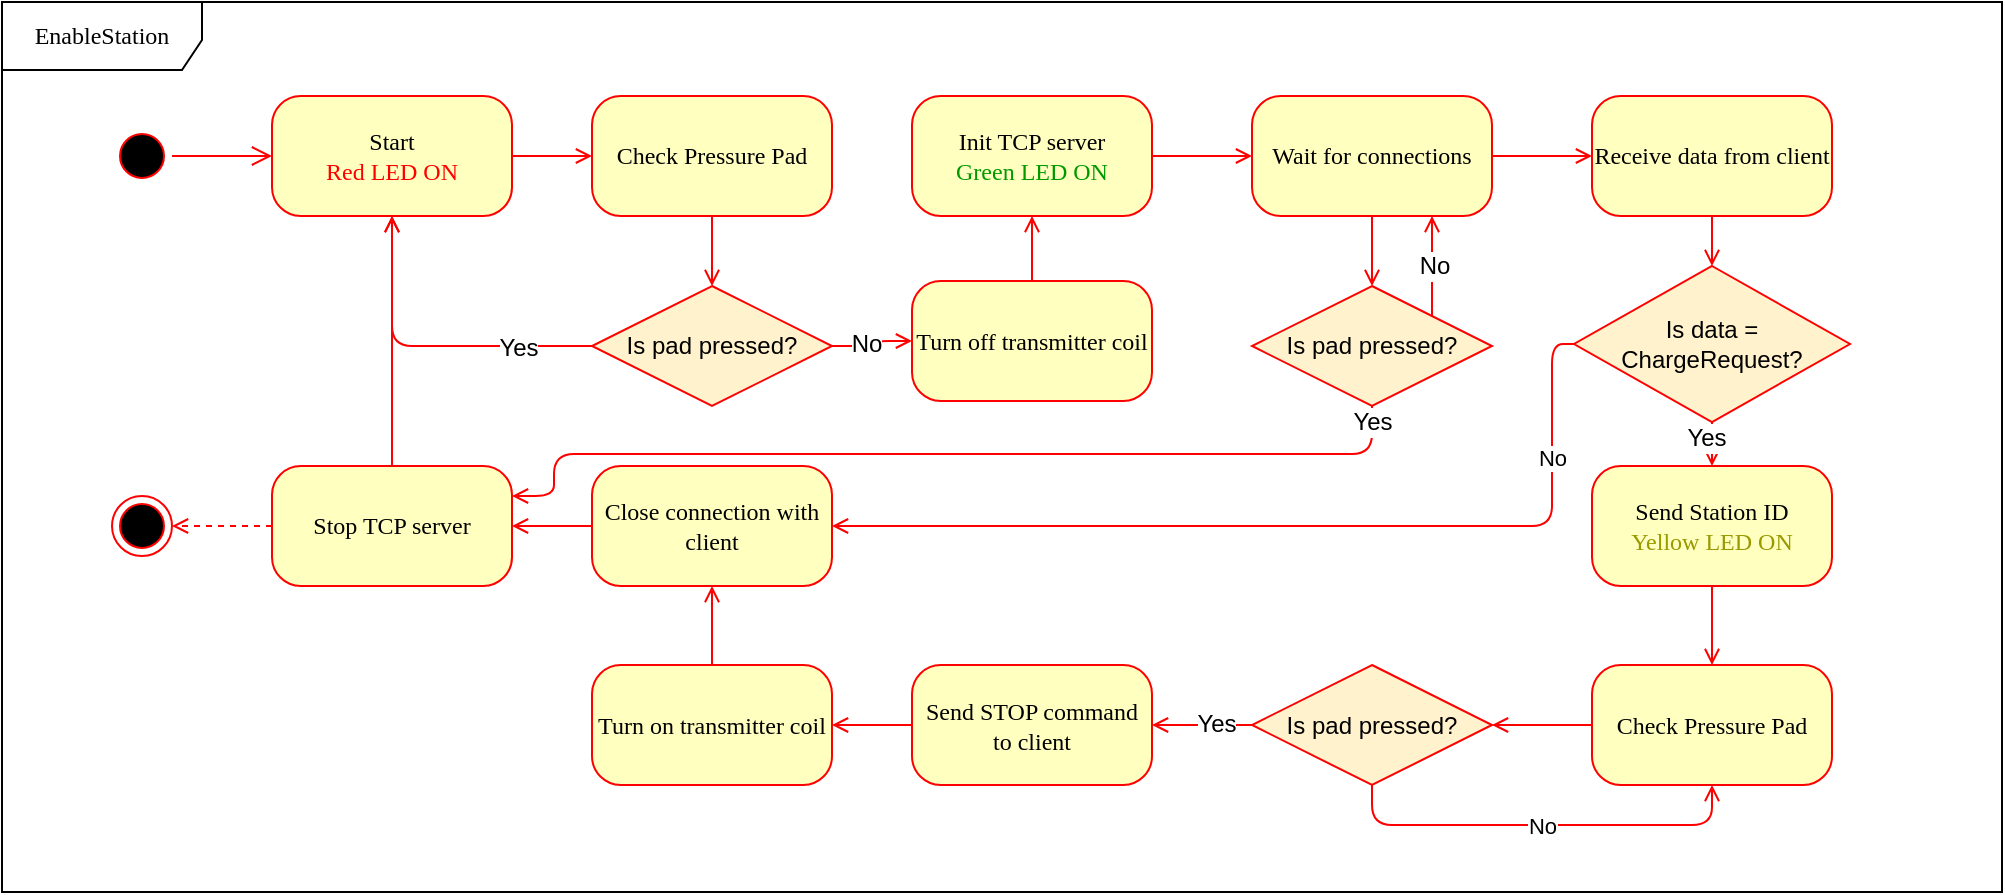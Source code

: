 <mxfile version="10.7.1" type="device"><diagram name="Page-1" id="58cdce13-f638-feb5-8d6f-7d28b1aa9fa0"><mxGraphModel dx="1010" dy="550" grid="0" gridSize="10" guides="1" tooltips="1" connect="1" arrows="1" fold="1" page="1" pageScale="1" pageWidth="1100" pageHeight="850" background="#ffffff" math="0" shadow="0"><root><mxCell id="0"/><mxCell id="1" parent="0"/><mxCell id="2a3bc250acf0617d-8" value="EnableStation" style="shape=umlFrame;whiteSpace=wrap;html=1;rounded=1;shadow=0;comic=0;labelBackgroundColor=none;strokeColor=#000000;strokeWidth=1;fillColor=#ffffff;fontFamily=Verdana;fontSize=12;fontColor=#000000;align=center;width=100;height=34;" parent="1" vertex="1"><mxGeometry x="40" y="35" width="1000" height="445" as="geometry"/></mxCell><mxCell id="382b91b5511bd0f7-1" value="" style="ellipse;html=1;shape=startState;fillColor=#000000;strokeColor=#ff0000;rounded=1;shadow=0;comic=0;labelBackgroundColor=none;fontFamily=Verdana;fontSize=12;fontColor=#000000;align=center;direction=south;" parent="1" vertex="1"><mxGeometry x="95" y="97" width="30" height="30" as="geometry"/></mxCell><mxCell id="RZ-3GqNII8ic13VyVa9a-15" style="edgeStyle=orthogonalEdgeStyle;rounded=0;orthogonalLoop=1;jettySize=auto;html=1;exitX=1;exitY=0.5;exitDx=0;exitDy=0;strokeColor=#FF0000;endArrow=open;endFill=0;" edge="1" parent="1" source="382b91b5511bd0f7-6" target="382b91b5511bd0f7-7"><mxGeometry relative="1" as="geometry"/></mxCell><mxCell id="382b91b5511bd0f7-6" value="Start&lt;br&gt;&lt;font color=&quot;#ff0000&quot;&gt;Red LED ON&lt;/font&gt;&lt;br&gt;" style="rounded=1;whiteSpace=wrap;html=1;arcSize=24;fillColor=#ffffc0;strokeColor=#ff0000;shadow=0;comic=0;labelBackgroundColor=none;fontFamily=Verdana;fontSize=12;fontColor=#000000;align=center;" parent="1" vertex="1"><mxGeometry x="175" y="82" width="120" height="60" as="geometry"/></mxCell><mxCell id="382b91b5511bd0f7-7" value="Check Pressure Pad" style="rounded=1;whiteSpace=wrap;html=1;arcSize=24;fillColor=#ffffc0;strokeColor=#ff0000;shadow=0;comic=0;labelBackgroundColor=none;fontFamily=Verdana;fontSize=12;fontColor=#000000;align=center;" parent="1" vertex="1"><mxGeometry x="335" y="82" width="120" height="60" as="geometry"/></mxCell><mxCell id="RZ-3GqNII8ic13VyVa9a-17" style="edgeStyle=orthogonalEdgeStyle;rounded=0;orthogonalLoop=1;jettySize=auto;html=1;exitX=0.5;exitY=1;exitDx=0;exitDy=0;endArrow=open;endFill=0;strokeColor=#FF0000;" edge="1" parent="1" source="382b91b5511bd0f7-7" target="RZ-3GqNII8ic13VyVa9a-11"><mxGeometry relative="1" as="geometry"/></mxCell><mxCell id="2a3bc250acf0617d-9" style="edgeStyle=orthogonalEdgeStyle;html=1;labelBackgroundColor=none;endArrow=open;endSize=8;strokeColor=#ff0000;fontFamily=Verdana;fontSize=12;align=left;" parent="1" source="382b91b5511bd0f7-1" target="382b91b5511bd0f7-6" edge="1"><mxGeometry relative="1" as="geometry"/></mxCell><mxCell id="RZ-3GqNII8ic13VyVa9a-18" style="edgeStyle=orthogonalEdgeStyle;rounded=1;orthogonalLoop=1;jettySize=auto;html=1;exitX=0;exitY=0.5;exitDx=0;exitDy=0;endArrow=open;endFill=0;strokeColor=#FF0000;entryX=0.5;entryY=1;entryDx=0;entryDy=0;" edge="1" parent="1" source="RZ-3GqNII8ic13VyVa9a-11" target="382b91b5511bd0f7-6"><mxGeometry relative="1" as="geometry"/></mxCell><mxCell id="RZ-3GqNII8ic13VyVa9a-19" value="Yes" style="text;html=1;resizable=0;points=[];align=center;verticalAlign=middle;labelBackgroundColor=#ffffff;" vertex="1" connectable="0" parent="RZ-3GqNII8ic13VyVa9a-18"><mxGeometry x="-0.544" y="1" relative="1" as="geometry"><mxPoint as="offset"/></mxGeometry></mxCell><mxCell id="RZ-3GqNII8ic13VyVa9a-21" style="edgeStyle=orthogonalEdgeStyle;rounded=1;orthogonalLoop=1;jettySize=auto;html=1;exitX=1;exitY=0.5;exitDx=0;exitDy=0;endArrow=open;endFill=0;strokeColor=#FF0000;entryX=0;entryY=0.5;entryDx=0;entryDy=0;" edge="1" parent="1" source="RZ-3GqNII8ic13VyVa9a-11" target="RZ-3GqNII8ic13VyVa9a-114"><mxGeometry relative="1" as="geometry"/></mxCell><mxCell id="RZ-3GqNII8ic13VyVa9a-22" value="No" style="text;html=1;resizable=0;points=[];align=center;verticalAlign=middle;labelBackgroundColor=#ffffff;" vertex="1" connectable="0" parent="RZ-3GqNII8ic13VyVa9a-21"><mxGeometry x="-0.221" y="1" relative="1" as="geometry"><mxPoint as="offset"/></mxGeometry></mxCell><mxCell id="RZ-3GqNII8ic13VyVa9a-11" value="Is pad pressed?" style="rhombus;whiteSpace=wrap;html=1;fillColor=#FFF2CC;strokeColor=#FF0000;" vertex="1" parent="1"><mxGeometry x="335" y="177" width="120" height="60" as="geometry"/></mxCell><mxCell id="RZ-3GqNII8ic13VyVa9a-25" style="edgeStyle=orthogonalEdgeStyle;rounded=0;orthogonalLoop=1;jettySize=auto;html=1;exitX=1;exitY=0.5;exitDx=0;exitDy=0;endArrow=open;endFill=0;strokeColor=#FF0000;" edge="1" parent="1" source="RZ-3GqNII8ic13VyVa9a-20" target="RZ-3GqNII8ic13VyVa9a-23"><mxGeometry relative="1" as="geometry"/></mxCell><mxCell id="RZ-3GqNII8ic13VyVa9a-20" value="Init TCP server&lt;br&gt;&lt;font color=&quot;#009900&quot;&gt;Green LED ON&lt;/font&gt;&lt;br&gt;" style="rounded=1;whiteSpace=wrap;html=1;arcSize=24;fillColor=#ffffc0;strokeColor=#ff0000;shadow=0;comic=0;labelBackgroundColor=none;fontFamily=Verdana;fontSize=12;fontColor=#000000;align=center;" vertex="1" parent="1"><mxGeometry x="495" y="82" width="120" height="60" as="geometry"/></mxCell><mxCell id="RZ-3GqNII8ic13VyVa9a-87" style="edgeStyle=orthogonalEdgeStyle;rounded=1;orthogonalLoop=1;jettySize=auto;html=1;exitX=1;exitY=0.5;exitDx=0;exitDy=0;endArrow=open;endFill=0;strokeColor=#FF0000;" edge="1" parent="1" source="RZ-3GqNII8ic13VyVa9a-23" target="RZ-3GqNII8ic13VyVa9a-86"><mxGeometry relative="1" as="geometry"/></mxCell><mxCell id="RZ-3GqNII8ic13VyVa9a-93" style="edgeStyle=orthogonalEdgeStyle;rounded=1;orthogonalLoop=1;jettySize=auto;html=1;exitX=0.5;exitY=1;exitDx=0;exitDy=0;entryX=0.5;entryY=0;entryDx=0;entryDy=0;endArrow=open;endFill=0;strokeColor=#FF0000;" edge="1" parent="1" source="RZ-3GqNII8ic13VyVa9a-23" target="RZ-3GqNII8ic13VyVa9a-92"><mxGeometry relative="1" as="geometry"/></mxCell><mxCell id="RZ-3GqNII8ic13VyVa9a-23" value="Wait for connections" style="rounded=1;whiteSpace=wrap;html=1;arcSize=24;fillColor=#ffffc0;strokeColor=#ff0000;shadow=0;comic=0;labelBackgroundColor=none;fontFamily=Verdana;fontSize=12;fontColor=#000000;align=center;" vertex="1" parent="1"><mxGeometry x="665" y="82" width="120" height="60" as="geometry"/></mxCell><mxCell id="RZ-3GqNII8ic13VyVa9a-28" value="No" style="edgeStyle=orthogonalEdgeStyle;rounded=1;orthogonalLoop=1;jettySize=auto;html=1;exitX=0;exitY=0.5;exitDx=0;exitDy=0;entryX=1;entryY=0.5;entryDx=0;entryDy=0;endArrow=open;endFill=0;strokeColor=#FF0000;" edge="1" parent="1" source="RZ-3GqNII8ic13VyVa9a-24" target="RZ-3GqNII8ic13VyVa9a-96"><mxGeometry x="-0.706" relative="1" as="geometry"><mxPoint x="235" y="237" as="targetPoint"/><Array as="points"><mxPoint x="815" y="206"/><mxPoint x="815" y="297"/></Array><mxPoint as="offset"/></mxGeometry></mxCell><mxCell id="RZ-3GqNII8ic13VyVa9a-33" style="edgeStyle=orthogonalEdgeStyle;rounded=0;orthogonalLoop=1;jettySize=auto;html=1;exitX=0.5;exitY=1;exitDx=0;exitDy=0;entryX=0.5;entryY=0;entryDx=0;entryDy=0;endArrow=open;endFill=0;strokeColor=#FF0000;" edge="1" parent="1" source="RZ-3GqNII8ic13VyVa9a-24" target="RZ-3GqNII8ic13VyVa9a-31"><mxGeometry relative="1" as="geometry"/></mxCell><mxCell id="RZ-3GqNII8ic13VyVa9a-39" value="Yes" style="text;html=1;resizable=0;points=[];align=center;verticalAlign=middle;labelBackgroundColor=#ffffff;" vertex="1" connectable="0" parent="RZ-3GqNII8ic13VyVa9a-33"><mxGeometry x="-0.276" y="-3" relative="1" as="geometry"><mxPoint as="offset"/></mxGeometry></mxCell><mxCell id="RZ-3GqNII8ic13VyVa9a-24" value="Is data = ChargeRequest?" style="rhombus;whiteSpace=wrap;html=1;fillColor=#FFF2CC;strokeColor=#FF0000;" vertex="1" parent="1"><mxGeometry x="826" y="167" width="138" height="78" as="geometry"/></mxCell><mxCell id="RZ-3GqNII8ic13VyVa9a-110" style="edgeStyle=orthogonalEdgeStyle;rounded=1;orthogonalLoop=1;jettySize=auto;html=1;exitX=0.5;exitY=1;exitDx=0;exitDy=0;entryX=0.5;entryY=0;entryDx=0;entryDy=0;endArrow=open;endFill=0;strokeColor=#FF0000;" edge="1" parent="1" source="RZ-3GqNII8ic13VyVa9a-31" target="RZ-3GqNII8ic13VyVa9a-103"><mxGeometry relative="1" as="geometry"/></mxCell><mxCell id="RZ-3GqNII8ic13VyVa9a-31" value="Send Station ID&lt;br&gt;&lt;font color=&quot;#999900&quot;&gt;Yellow LED ON&lt;/font&gt;&lt;br&gt;" style="rounded=1;whiteSpace=wrap;html=1;arcSize=24;fillColor=#ffffc0;strokeColor=#ff0000;shadow=0;comic=0;labelBackgroundColor=none;fontFamily=Verdana;fontSize=12;fontColor=#000000;align=center;" vertex="1" parent="1"><mxGeometry x="835" y="267" width="120" height="60" as="geometry"/></mxCell><mxCell id="RZ-3GqNII8ic13VyVa9a-77" value="" style="ellipse;html=1;shape=endState;fillColor=#000000;strokeColor=#ff0000;rounded=1;shadow=0;comic=0;labelBackgroundColor=none;fontFamily=Verdana;fontSize=12;fontColor=#000000;align=center;" vertex="1" parent="1"><mxGeometry x="95" y="282" width="30" height="30" as="geometry"/></mxCell><mxCell id="RZ-3GqNII8ic13VyVa9a-101" style="edgeStyle=orthogonalEdgeStyle;rounded=1;orthogonalLoop=1;jettySize=auto;html=1;exitX=0.5;exitY=1;exitDx=0;exitDy=0;entryX=0.5;entryY=0;entryDx=0;entryDy=0;endArrow=open;endFill=0;strokeColor=#FF0000;" edge="1" parent="1" source="RZ-3GqNII8ic13VyVa9a-86" target="RZ-3GqNII8ic13VyVa9a-24"><mxGeometry relative="1" as="geometry"/></mxCell><mxCell id="RZ-3GqNII8ic13VyVa9a-86" value="Receive data from client" style="rounded=1;whiteSpace=wrap;html=1;arcSize=24;fillColor=#ffffc0;strokeColor=#ff0000;shadow=0;comic=0;labelBackgroundColor=none;fontFamily=Verdana;fontSize=12;fontColor=#000000;align=center;" vertex="1" parent="1"><mxGeometry x="835" y="82" width="120" height="60" as="geometry"/></mxCell><mxCell id="RZ-3GqNII8ic13VyVa9a-99" style="edgeStyle=orthogonalEdgeStyle;rounded=1;orthogonalLoop=1;jettySize=auto;html=1;exitX=0.5;exitY=0;exitDx=0;exitDy=0;endArrow=open;endFill=0;strokeColor=#FF0000;" edge="1" parent="1" source="RZ-3GqNII8ic13VyVa9a-88" target="382b91b5511bd0f7-6"><mxGeometry relative="1" as="geometry"/></mxCell><mxCell id="RZ-3GqNII8ic13VyVa9a-100" style="edgeStyle=orthogonalEdgeStyle;rounded=1;orthogonalLoop=1;jettySize=auto;html=1;exitX=0;exitY=0.5;exitDx=0;exitDy=0;entryX=1;entryY=0.5;entryDx=0;entryDy=0;endArrow=open;endFill=0;strokeColor=#FF0000;dashed=1;" edge="1" parent="1" source="RZ-3GqNII8ic13VyVa9a-88" target="RZ-3GqNII8ic13VyVa9a-77"><mxGeometry relative="1" as="geometry"/></mxCell><mxCell id="RZ-3GqNII8ic13VyVa9a-88" value="Stop TCP server" style="rounded=1;whiteSpace=wrap;html=1;arcSize=24;fillColor=#ffffc0;strokeColor=#ff0000;shadow=0;comic=0;labelBackgroundColor=none;fontFamily=Verdana;fontSize=12;fontColor=#000000;align=center;" vertex="1" parent="1"><mxGeometry x="175" y="267" width="120" height="60" as="geometry"/></mxCell><mxCell id="RZ-3GqNII8ic13VyVa9a-94" style="edgeStyle=orthogonalEdgeStyle;rounded=1;orthogonalLoop=1;jettySize=auto;html=1;exitX=1;exitY=0;exitDx=0;exitDy=0;entryX=0.75;entryY=1;entryDx=0;entryDy=0;endArrow=open;endFill=0;strokeColor=#FF0000;" edge="1" parent="1" source="RZ-3GqNII8ic13VyVa9a-92" target="RZ-3GqNII8ic13VyVa9a-23"><mxGeometry relative="1" as="geometry"/></mxCell><mxCell id="RZ-3GqNII8ic13VyVa9a-95" value="No&lt;br&gt;" style="text;html=1;resizable=0;points=[];align=center;verticalAlign=middle;labelBackgroundColor=#ffffff;" vertex="1" connectable="0" parent="RZ-3GqNII8ic13VyVa9a-94"><mxGeometry x="0.333" y="5" relative="1" as="geometry"><mxPoint x="6" y="5" as="offset"/></mxGeometry></mxCell><mxCell id="RZ-3GqNII8ic13VyVa9a-119" style="edgeStyle=orthogonalEdgeStyle;rounded=1;orthogonalLoop=1;jettySize=auto;html=1;exitX=0.5;exitY=1;exitDx=0;exitDy=0;entryX=1;entryY=0.25;entryDx=0;entryDy=0;endArrow=open;endFill=0;strokeColor=#FF0000;" edge="1" parent="1" source="RZ-3GqNII8ic13VyVa9a-92" target="RZ-3GqNII8ic13VyVa9a-88"><mxGeometry relative="1" as="geometry"><Array as="points"><mxPoint x="725" y="261"/><mxPoint x="316" y="261"/><mxPoint x="316" y="282"/></Array></mxGeometry></mxCell><mxCell id="RZ-3GqNII8ic13VyVa9a-120" value="Yes" style="text;html=1;resizable=0;points=[];align=center;verticalAlign=middle;labelBackgroundColor=#ffffff;" vertex="1" connectable="0" parent="RZ-3GqNII8ic13VyVa9a-119"><mxGeometry x="-0.289" y="-2" relative="1" as="geometry"><mxPoint x="145" y="-14" as="offset"/></mxGeometry></mxCell><mxCell id="RZ-3GqNII8ic13VyVa9a-92" value="Is pad pressed?" style="rhombus;whiteSpace=wrap;html=1;fillColor=#FFF2CC;strokeColor=#FF0000;" vertex="1" parent="1"><mxGeometry x="665" y="177" width="120" height="60" as="geometry"/></mxCell><mxCell id="RZ-3GqNII8ic13VyVa9a-98" style="edgeStyle=orthogonalEdgeStyle;rounded=1;orthogonalLoop=1;jettySize=auto;html=1;exitX=0;exitY=0.5;exitDx=0;exitDy=0;endArrow=open;endFill=0;strokeColor=#FF0000;" edge="1" parent="1" source="RZ-3GqNII8ic13VyVa9a-96" target="RZ-3GqNII8ic13VyVa9a-88"><mxGeometry relative="1" as="geometry"/></mxCell><mxCell id="RZ-3GqNII8ic13VyVa9a-96" value="Close connection with client" style="rounded=1;whiteSpace=wrap;html=1;arcSize=24;fillColor=#ffffc0;strokeColor=#ff0000;shadow=0;comic=0;labelBackgroundColor=none;fontFamily=Verdana;fontSize=12;fontColor=#000000;align=center;" vertex="1" parent="1"><mxGeometry x="335" y="267" width="120" height="60" as="geometry"/></mxCell><mxCell id="RZ-3GqNII8ic13VyVa9a-106" style="edgeStyle=orthogonalEdgeStyle;rounded=1;orthogonalLoop=1;jettySize=auto;html=1;exitX=0;exitY=0.5;exitDx=0;exitDy=0;endArrow=open;endFill=0;strokeColor=#FF0000;" edge="1" parent="1" source="RZ-3GqNII8ic13VyVa9a-103" target="RZ-3GqNII8ic13VyVa9a-105"><mxGeometry relative="1" as="geometry"><Array as="points"><mxPoint x="800" y="397"/><mxPoint x="800" y="397"/></Array></mxGeometry></mxCell><mxCell id="RZ-3GqNII8ic13VyVa9a-103" value="Check Pressure Pad" style="rounded=1;whiteSpace=wrap;html=1;arcSize=24;fillColor=#ffffc0;strokeColor=#ff0000;shadow=0;comic=0;labelBackgroundColor=none;fontFamily=Verdana;fontSize=12;fontColor=#000000;align=center;" vertex="1" parent="1"><mxGeometry x="835" y="366.5" width="120" height="60" as="geometry"/></mxCell><mxCell id="RZ-3GqNII8ic13VyVa9a-108" style="edgeStyle=orthogonalEdgeStyle;rounded=1;orthogonalLoop=1;jettySize=auto;html=1;exitX=0;exitY=0.5;exitDx=0;exitDy=0;entryX=1;entryY=0.5;entryDx=0;entryDy=0;endArrow=open;endFill=0;strokeColor=#FF0000;" edge="1" parent="1" source="RZ-3GqNII8ic13VyVa9a-105" target="RZ-3GqNII8ic13VyVa9a-107"><mxGeometry relative="1" as="geometry"/></mxCell><mxCell id="RZ-3GqNII8ic13VyVa9a-113" value="Yes" style="text;html=1;resizable=0;points=[];align=center;verticalAlign=middle;labelBackgroundColor=#ffffff;" vertex="1" connectable="0" parent="RZ-3GqNII8ic13VyVa9a-108"><mxGeometry x="-0.252" y="-1" relative="1" as="geometry"><mxPoint as="offset"/></mxGeometry></mxCell><mxCell id="RZ-3GqNII8ic13VyVa9a-109" value="No" style="edgeStyle=orthogonalEdgeStyle;rounded=1;orthogonalLoop=1;jettySize=auto;html=1;exitX=0.5;exitY=1;exitDx=0;exitDy=0;entryX=0.5;entryY=1;entryDx=0;entryDy=0;endArrow=open;endFill=0;strokeColor=#FF0000;" edge="1" parent="1" source="RZ-3GqNII8ic13VyVa9a-105" target="RZ-3GqNII8ic13VyVa9a-103"><mxGeometry relative="1" as="geometry"/></mxCell><mxCell id="RZ-3GqNII8ic13VyVa9a-105" value="Is pad pressed?" style="rhombus;whiteSpace=wrap;html=1;fillColor=#FFF2CC;strokeColor=#FF0000;" vertex="1" parent="1"><mxGeometry x="665" y="366.5" width="120" height="60" as="geometry"/></mxCell><mxCell id="RZ-3GqNII8ic13VyVa9a-117" style="edgeStyle=orthogonalEdgeStyle;rounded=1;orthogonalLoop=1;jettySize=auto;html=1;exitX=0;exitY=0.5;exitDx=0;exitDy=0;entryX=1;entryY=0.5;entryDx=0;entryDy=0;endArrow=open;endFill=0;strokeColor=#FF0000;" edge="1" parent="1" source="RZ-3GqNII8ic13VyVa9a-107" target="RZ-3GqNII8ic13VyVa9a-116"><mxGeometry relative="1" as="geometry"/></mxCell><mxCell id="RZ-3GqNII8ic13VyVa9a-107" value="Send STOP command to client" style="rounded=1;whiteSpace=wrap;html=1;arcSize=24;fillColor=#ffffc0;strokeColor=#ff0000;shadow=0;comic=0;labelBackgroundColor=none;fontFamily=Verdana;fontSize=12;fontColor=#000000;align=center;" vertex="1" parent="1"><mxGeometry x="495" y="366.5" width="120" height="60" as="geometry"/></mxCell><mxCell id="RZ-3GqNII8ic13VyVa9a-115" style="edgeStyle=orthogonalEdgeStyle;rounded=1;orthogonalLoop=1;jettySize=auto;html=1;exitX=0.5;exitY=0;exitDx=0;exitDy=0;entryX=0.5;entryY=1;entryDx=0;entryDy=0;endArrow=open;endFill=0;strokeColor=#FF0000;" edge="1" parent="1" source="RZ-3GqNII8ic13VyVa9a-114" target="RZ-3GqNII8ic13VyVa9a-20"><mxGeometry relative="1" as="geometry"/></mxCell><mxCell id="RZ-3GqNII8ic13VyVa9a-114" value="Turn off transmitter coil&lt;br&gt;" style="rounded=1;whiteSpace=wrap;html=1;arcSize=24;fillColor=#ffffc0;strokeColor=#ff0000;shadow=0;comic=0;labelBackgroundColor=none;fontFamily=Verdana;fontSize=12;fontColor=#000000;align=center;" vertex="1" parent="1"><mxGeometry x="495" y="174.5" width="120" height="60" as="geometry"/></mxCell><mxCell id="RZ-3GqNII8ic13VyVa9a-118" style="edgeStyle=orthogonalEdgeStyle;rounded=1;orthogonalLoop=1;jettySize=auto;html=1;exitX=0.5;exitY=0;exitDx=0;exitDy=0;entryX=0.5;entryY=1;entryDx=0;entryDy=0;endArrow=open;endFill=0;strokeColor=#FF0000;" edge="1" parent="1" source="RZ-3GqNII8ic13VyVa9a-116" target="RZ-3GqNII8ic13VyVa9a-96"><mxGeometry relative="1" as="geometry"/></mxCell><mxCell id="RZ-3GqNII8ic13VyVa9a-116" value="Turn on transmitter coil" style="rounded=1;whiteSpace=wrap;html=1;arcSize=24;fillColor=#ffffc0;strokeColor=#ff0000;shadow=0;comic=0;labelBackgroundColor=none;fontFamily=Verdana;fontSize=12;fontColor=#000000;align=center;" vertex="1" parent="1"><mxGeometry x="335" y="366.5" width="120" height="60" as="geometry"/></mxCell></root></mxGraphModel></diagram></mxfile>